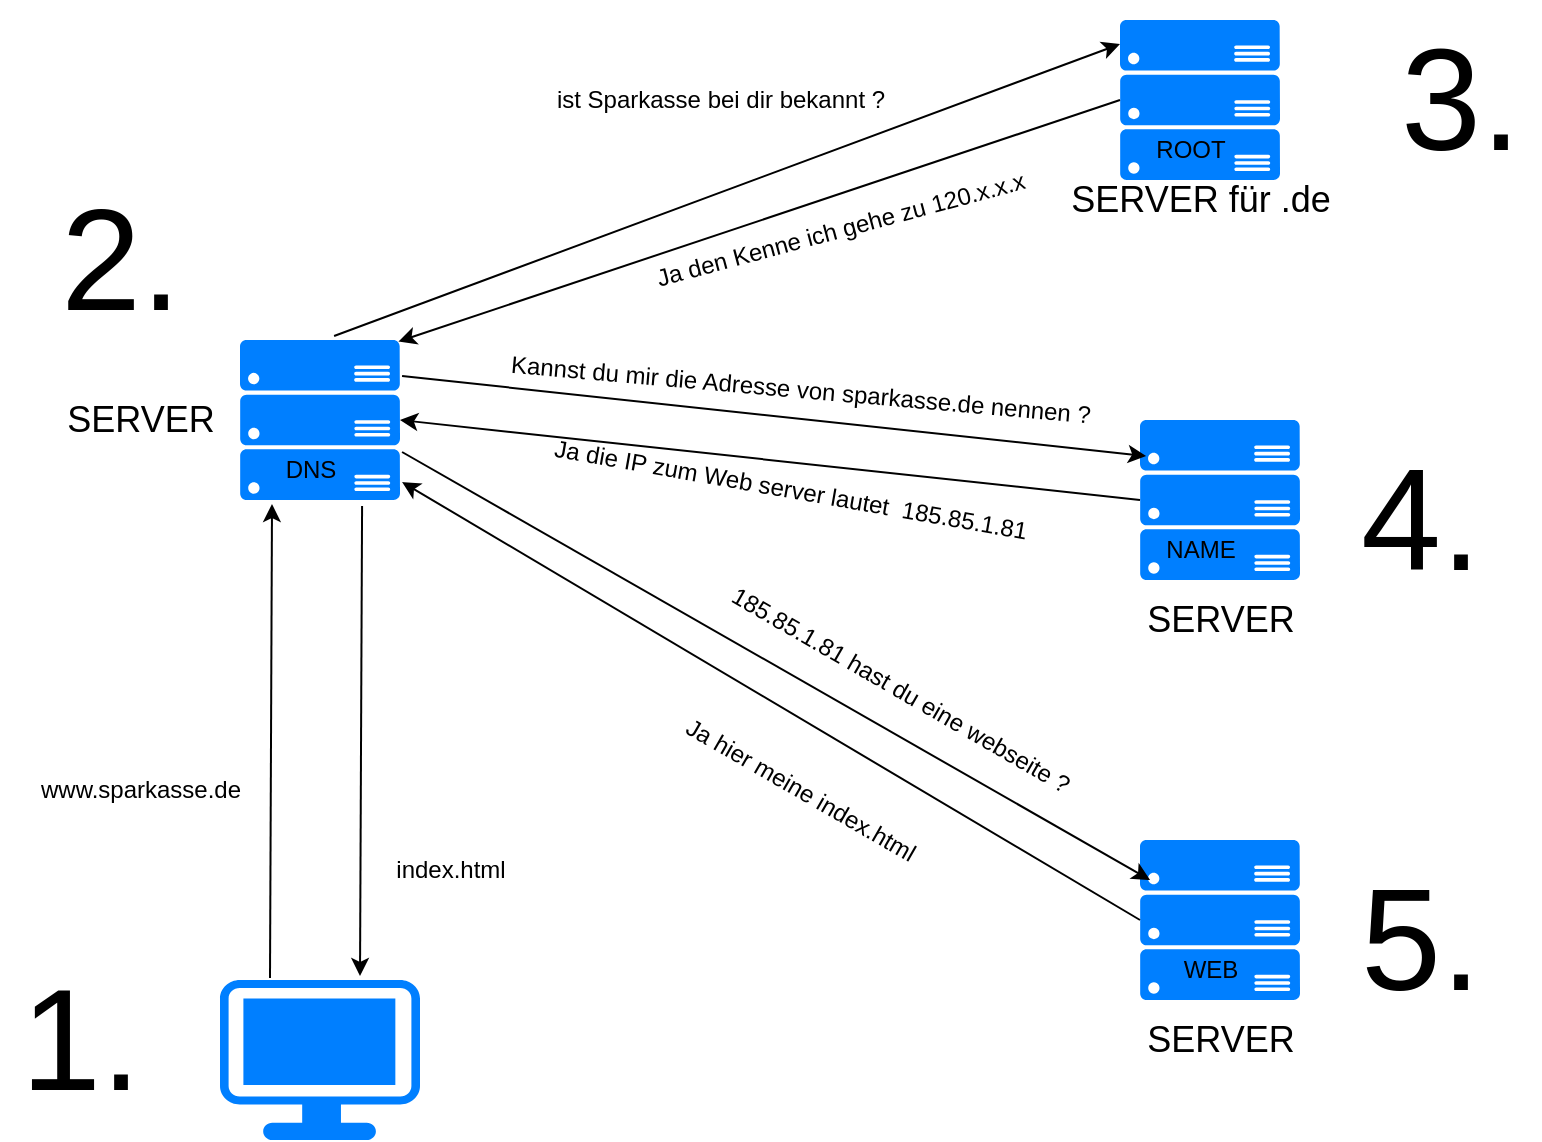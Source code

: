 <mxfile version="24.7.17">
  <diagram name="Seite-1" id="B3YFkt79qNhnCS9u_vOM">
    <mxGraphModel dx="1674" dy="836" grid="1" gridSize="10" guides="1" tooltips="1" connect="1" arrows="1" fold="1" page="1" pageScale="1" pageWidth="827" pageHeight="1169" math="0" shadow="0">
      <root>
        <mxCell id="0" />
        <mxCell id="1" parent="0" />
        <mxCell id="ftHfzVe-QBZNlRweb19X-2" value="" style="points=[[0.03,0.03,0],[0.5,0,0],[0.97,0.03,0],[1,0.4,0],[0.97,0.745,0],[0.5,1,0],[0.03,0.745,0],[0,0.4,0]];verticalLabelPosition=bottom;sketch=0;html=1;verticalAlign=top;aspect=fixed;align=center;pointerEvents=1;shape=mxgraph.cisco19.workstation;fillColor=#007FFF;strokeColor=none;" vertex="1" parent="1">
          <mxGeometry x="150" y="640" width="100" height="80" as="geometry" />
        </mxCell>
        <mxCell id="ftHfzVe-QBZNlRweb19X-23" value="" style="verticalLabelPosition=bottom;html=1;verticalAlign=top;align=center;strokeColor=none;fillColor=#007FFF;shape=mxgraph.azure.server_rack;" vertex="1" parent="1">
          <mxGeometry x="600" y="160" width="80" height="80" as="geometry" />
        </mxCell>
        <mxCell id="ftHfzVe-QBZNlRweb19X-24" value="" style="verticalLabelPosition=bottom;html=1;verticalAlign=top;align=center;strokeColor=none;fillColor=#007FFF;shape=mxgraph.azure.server_rack;" vertex="1" parent="1">
          <mxGeometry x="610" y="360" width="80" height="80" as="geometry" />
        </mxCell>
        <mxCell id="ftHfzVe-QBZNlRweb19X-25" value="" style="verticalLabelPosition=bottom;html=1;verticalAlign=top;align=center;strokeColor=none;fillColor=#007FFF;shape=mxgraph.azure.server_rack;" vertex="1" parent="1">
          <mxGeometry x="610" y="570" width="80" height="80" as="geometry" />
        </mxCell>
        <mxCell id="ftHfzVe-QBZNlRweb19X-26" value="" style="verticalLabelPosition=bottom;html=1;verticalAlign=top;align=center;strokeColor=none;fillColor=#007FFF;shape=mxgraph.azure.server_rack;" vertex="1" parent="1">
          <mxGeometry x="160" y="320" width="80" height="80" as="geometry" />
        </mxCell>
        <mxCell id="ftHfzVe-QBZNlRweb19X-38" value="" style="endArrow=classic;html=1;rounded=0;exitX=0.25;exitY=-0.012;exitDx=0;exitDy=0;exitPerimeter=0;entryX=0.2;entryY=1.025;entryDx=0;entryDy=0;entryPerimeter=0;" edge="1" parent="1" source="ftHfzVe-QBZNlRweb19X-2" target="ftHfzVe-QBZNlRweb19X-26">
          <mxGeometry width="50" height="50" relative="1" as="geometry">
            <mxPoint x="670" y="450" as="sourcePoint" />
            <mxPoint x="720" y="400" as="targetPoint" />
          </mxGeometry>
        </mxCell>
        <mxCell id="ftHfzVe-QBZNlRweb19X-39" value="" style="endArrow=classic;html=1;rounded=0;exitX=0.763;exitY=1.038;exitDx=0;exitDy=0;exitPerimeter=0;entryX=0.7;entryY=-0.025;entryDx=0;entryDy=0;entryPerimeter=0;" edge="1" parent="1" source="ftHfzVe-QBZNlRweb19X-26" target="ftHfzVe-QBZNlRweb19X-2">
          <mxGeometry width="50" height="50" relative="1" as="geometry">
            <mxPoint x="220" y="477" as="sourcePoint" />
            <mxPoint x="210" y="470" as="targetPoint" />
          </mxGeometry>
        </mxCell>
        <mxCell id="ftHfzVe-QBZNlRweb19X-40" value="" style="endArrow=classic;html=1;rounded=0;exitX=0.588;exitY=-0.025;exitDx=0;exitDy=0;exitPerimeter=0;entryX=0;entryY=0.15;entryDx=0;entryDy=0;entryPerimeter=0;" edge="1" parent="1" source="ftHfzVe-QBZNlRweb19X-26" target="ftHfzVe-QBZNlRweb19X-23">
          <mxGeometry width="50" height="50" relative="1" as="geometry">
            <mxPoint x="320" y="360" as="sourcePoint" />
            <mxPoint x="370" y="310" as="targetPoint" />
          </mxGeometry>
        </mxCell>
        <mxCell id="ftHfzVe-QBZNlRweb19X-41" value="" style="endArrow=classic;html=1;rounded=0;exitX=0;exitY=0.5;exitDx=0;exitDy=0;exitPerimeter=0;entryX=0.99;entryY=0.01;entryDx=0;entryDy=0;entryPerimeter=0;" edge="1" parent="1" source="ftHfzVe-QBZNlRweb19X-23" target="ftHfzVe-QBZNlRweb19X-26">
          <mxGeometry width="50" height="50" relative="1" as="geometry">
            <mxPoint x="450" y="340" as="sourcePoint" />
            <mxPoint x="500" y="290" as="targetPoint" />
          </mxGeometry>
        </mxCell>
        <mxCell id="ftHfzVe-QBZNlRweb19X-42" value="" style="endArrow=classic;html=1;rounded=0;exitX=1.013;exitY=0.225;exitDx=0;exitDy=0;exitPerimeter=0;entryX=0.038;entryY=0.225;entryDx=0;entryDy=0;entryPerimeter=0;" edge="1" parent="1" source="ftHfzVe-QBZNlRweb19X-26" target="ftHfzVe-QBZNlRweb19X-24">
          <mxGeometry width="50" height="50" relative="1" as="geometry">
            <mxPoint x="250" y="380" as="sourcePoint" />
            <mxPoint x="300" y="330" as="targetPoint" />
          </mxGeometry>
        </mxCell>
        <mxCell id="ftHfzVe-QBZNlRweb19X-43" value="" style="endArrow=classic;html=1;rounded=0;exitX=0;exitY=0.5;exitDx=0;exitDy=0;exitPerimeter=0;entryX=1;entryY=0.5;entryDx=0;entryDy=0;entryPerimeter=0;" edge="1" parent="1" source="ftHfzVe-QBZNlRweb19X-24" target="ftHfzVe-QBZNlRweb19X-26">
          <mxGeometry width="50" height="50" relative="1" as="geometry">
            <mxPoint x="510" y="420" as="sourcePoint" />
            <mxPoint x="560" y="370" as="targetPoint" />
          </mxGeometry>
        </mxCell>
        <mxCell id="ftHfzVe-QBZNlRweb19X-44" value="" style="endArrow=classic;html=1;rounded=0;exitX=1.013;exitY=0.7;exitDx=0;exitDy=0;exitPerimeter=0;entryX=0.063;entryY=0.25;entryDx=0;entryDy=0;entryPerimeter=0;" edge="1" parent="1" source="ftHfzVe-QBZNlRweb19X-26" target="ftHfzVe-QBZNlRweb19X-25">
          <mxGeometry width="50" height="50" relative="1" as="geometry">
            <mxPoint x="360" y="440" as="sourcePoint" />
            <mxPoint x="410" y="390" as="targetPoint" />
          </mxGeometry>
        </mxCell>
        <mxCell id="ftHfzVe-QBZNlRweb19X-45" value="" style="endArrow=classic;html=1;rounded=0;exitX=0;exitY=0.5;exitDx=0;exitDy=0;exitPerimeter=0;entryX=1.013;entryY=0.888;entryDx=0;entryDy=0;entryPerimeter=0;" edge="1" parent="1" source="ftHfzVe-QBZNlRweb19X-25" target="ftHfzVe-QBZNlRweb19X-26">
          <mxGeometry width="50" height="50" relative="1" as="geometry">
            <mxPoint x="440" y="580" as="sourcePoint" />
            <mxPoint x="490" y="530" as="targetPoint" />
          </mxGeometry>
        </mxCell>
        <mxCell id="ftHfzVe-QBZNlRweb19X-46" value="DNS" style="text;html=1;align=center;verticalAlign=middle;resizable=0;points=[];autosize=1;strokeColor=none;fillColor=none;" vertex="1" parent="1">
          <mxGeometry x="170" y="370" width="50" height="30" as="geometry" />
        </mxCell>
        <mxCell id="ftHfzVe-QBZNlRweb19X-47" value="ROOT" style="text;html=1;align=center;verticalAlign=middle;resizable=0;points=[];autosize=1;strokeColor=none;fillColor=none;" vertex="1" parent="1">
          <mxGeometry x="605" y="210" width="60" height="30" as="geometry" />
        </mxCell>
        <mxCell id="ftHfzVe-QBZNlRweb19X-48" value="NAME" style="text;html=1;align=center;verticalAlign=middle;resizable=0;points=[];autosize=1;strokeColor=none;fillColor=none;" vertex="1" parent="1">
          <mxGeometry x="610" y="410" width="60" height="30" as="geometry" />
        </mxCell>
        <mxCell id="ftHfzVe-QBZNlRweb19X-49" value="WEB" style="text;html=1;align=center;verticalAlign=middle;resizable=0;points=[];autosize=1;strokeColor=none;fillColor=none;" vertex="1" parent="1">
          <mxGeometry x="620" y="620" width="50" height="30" as="geometry" />
        </mxCell>
        <mxCell id="ftHfzVe-QBZNlRweb19X-50" value="&lt;font style=&quot;font-size: 18px;&quot;&gt;SERVER&lt;/font&gt;" style="text;html=1;align=center;verticalAlign=middle;resizable=0;points=[];autosize=1;strokeColor=none;fillColor=none;" vertex="1" parent="1">
          <mxGeometry x="600" y="650" width="100" height="40" as="geometry" />
        </mxCell>
        <mxCell id="ftHfzVe-QBZNlRweb19X-51" value="&lt;font style=&quot;font-size: 18px;&quot;&gt;SERVER&lt;/font&gt;" style="text;html=1;align=center;verticalAlign=middle;resizable=0;points=[];autosize=1;strokeColor=none;fillColor=none;" vertex="1" parent="1">
          <mxGeometry x="60" y="340" width="100" height="40" as="geometry" />
        </mxCell>
        <mxCell id="ftHfzVe-QBZNlRweb19X-52" value="&lt;font style=&quot;font-size: 18px;&quot;&gt;SERVER für .de&lt;/font&gt;" style="text;html=1;align=center;verticalAlign=middle;resizable=0;points=[];autosize=1;strokeColor=none;fillColor=none;" vertex="1" parent="1">
          <mxGeometry x="565" y="230" width="150" height="40" as="geometry" />
        </mxCell>
        <mxCell id="ftHfzVe-QBZNlRweb19X-53" value="&lt;font style=&quot;font-size: 18px;&quot;&gt;SERVER&lt;/font&gt;" style="text;html=1;align=center;verticalAlign=middle;resizable=0;points=[];autosize=1;strokeColor=none;fillColor=none;" vertex="1" parent="1">
          <mxGeometry x="600" y="440" width="100" height="40" as="geometry" />
        </mxCell>
        <mxCell id="ftHfzVe-QBZNlRweb19X-54" value="www.sparkasse.de" style="text;html=1;align=center;verticalAlign=middle;resizable=0;points=[];autosize=1;strokeColor=none;fillColor=none;rotation=0;" vertex="1" parent="1">
          <mxGeometry x="50" y="530" width="120" height="30" as="geometry" />
        </mxCell>
        <mxCell id="ftHfzVe-QBZNlRweb19X-55" value="ist Sparkasse bei dir bekannt ?" style="text;html=1;align=center;verticalAlign=middle;resizable=0;points=[];autosize=1;strokeColor=none;fillColor=none;rotation=0;" vertex="1" parent="1">
          <mxGeometry x="305" y="185" width="190" height="30" as="geometry" />
        </mxCell>
        <mxCell id="ftHfzVe-QBZNlRweb19X-56" value="Ja den Kenne ich gehe zu 120.x.x.x" style="text;html=1;align=center;verticalAlign=middle;resizable=0;points=[];autosize=1;strokeColor=none;fillColor=none;rotation=-15;" vertex="1" parent="1">
          <mxGeometry x="355" y="250" width="210" height="30" as="geometry" />
        </mxCell>
        <mxCell id="ftHfzVe-QBZNlRweb19X-57" value="&lt;font style=&quot;font-size: 72px;&quot;&gt;1.&lt;/font&gt;" style="text;html=1;align=center;verticalAlign=middle;resizable=0;points=[];autosize=1;strokeColor=none;fillColor=none;" vertex="1" parent="1">
          <mxGeometry x="40" y="620" width="80" height="100" as="geometry" />
        </mxCell>
        <mxCell id="ftHfzVe-QBZNlRweb19X-58" value="&lt;font style=&quot;font-size: 72px;&quot;&gt;2.&lt;/font&gt;" style="text;html=1;align=center;verticalAlign=middle;resizable=0;points=[];autosize=1;strokeColor=none;fillColor=none;" vertex="1" parent="1">
          <mxGeometry x="60" y="230" width="80" height="100" as="geometry" />
        </mxCell>
        <mxCell id="ftHfzVe-QBZNlRweb19X-59" value="&lt;font style=&quot;font-size: 72px;&quot;&gt;3.&lt;/font&gt;" style="text;html=1;align=center;verticalAlign=middle;resizable=0;points=[];autosize=1;strokeColor=none;fillColor=none;" vertex="1" parent="1">
          <mxGeometry x="730" y="150" width="80" height="100" as="geometry" />
        </mxCell>
        <mxCell id="ftHfzVe-QBZNlRweb19X-60" value="&lt;font style=&quot;font-size: 72px;&quot;&gt;4.&lt;/font&gt;" style="text;html=1;align=center;verticalAlign=middle;resizable=0;points=[];autosize=1;strokeColor=none;fillColor=none;" vertex="1" parent="1">
          <mxGeometry x="710" y="360" width="80" height="100" as="geometry" />
        </mxCell>
        <mxCell id="ftHfzVe-QBZNlRweb19X-62" value="&lt;font style=&quot;font-size: 72px;&quot;&gt;5.&lt;/font&gt;" style="text;html=1;align=center;verticalAlign=middle;resizable=0;points=[];autosize=1;strokeColor=none;fillColor=none;" vertex="1" parent="1">
          <mxGeometry x="710" y="570" width="80" height="100" as="geometry" />
        </mxCell>
        <mxCell id="ftHfzVe-QBZNlRweb19X-63" value="Ja hier meine index.html" style="text;html=1;align=center;verticalAlign=middle;resizable=0;points=[];autosize=1;strokeColor=none;fillColor=none;rotation=30;" vertex="1" parent="1">
          <mxGeometry x="365" y="530" width="150" height="30" as="geometry" />
        </mxCell>
        <mxCell id="ftHfzVe-QBZNlRweb19X-64" value="index.html" style="text;html=1;align=center;verticalAlign=middle;resizable=0;points=[];autosize=1;strokeColor=none;fillColor=none;rotation=0;" vertex="1" parent="1">
          <mxGeometry x="225" y="570" width="80" height="30" as="geometry" />
        </mxCell>
        <mxCell id="ftHfzVe-QBZNlRweb19X-65" value="Kannst du mir die Adresse von sparkasse.de nennen ?" style="text;html=1;align=center;verticalAlign=middle;resizable=0;points=[];autosize=1;strokeColor=none;fillColor=none;rotation=5;" vertex="1" parent="1">
          <mxGeometry x="285" y="330" width="310" height="30" as="geometry" />
        </mxCell>
        <mxCell id="ftHfzVe-QBZNlRweb19X-66" value="Ja die IP zum Web server lautet&amp;nbsp;&amp;nbsp;185.85.1.81" style="text;html=1;align=center;verticalAlign=middle;resizable=0;points=[];autosize=1;strokeColor=none;fillColor=none;rotation=10;" vertex="1" parent="1">
          <mxGeometry x="305" y="380" width="260" height="30" as="geometry" />
        </mxCell>
        <mxCell id="ftHfzVe-QBZNlRweb19X-67" value="185.85.1.81 hast du eine webseite ?" style="text;html=1;align=center;verticalAlign=middle;resizable=0;points=[];autosize=1;strokeColor=none;fillColor=none;rotation=30;" vertex="1" parent="1">
          <mxGeometry x="380" y="480" width="220" height="30" as="geometry" />
        </mxCell>
      </root>
    </mxGraphModel>
  </diagram>
</mxfile>
